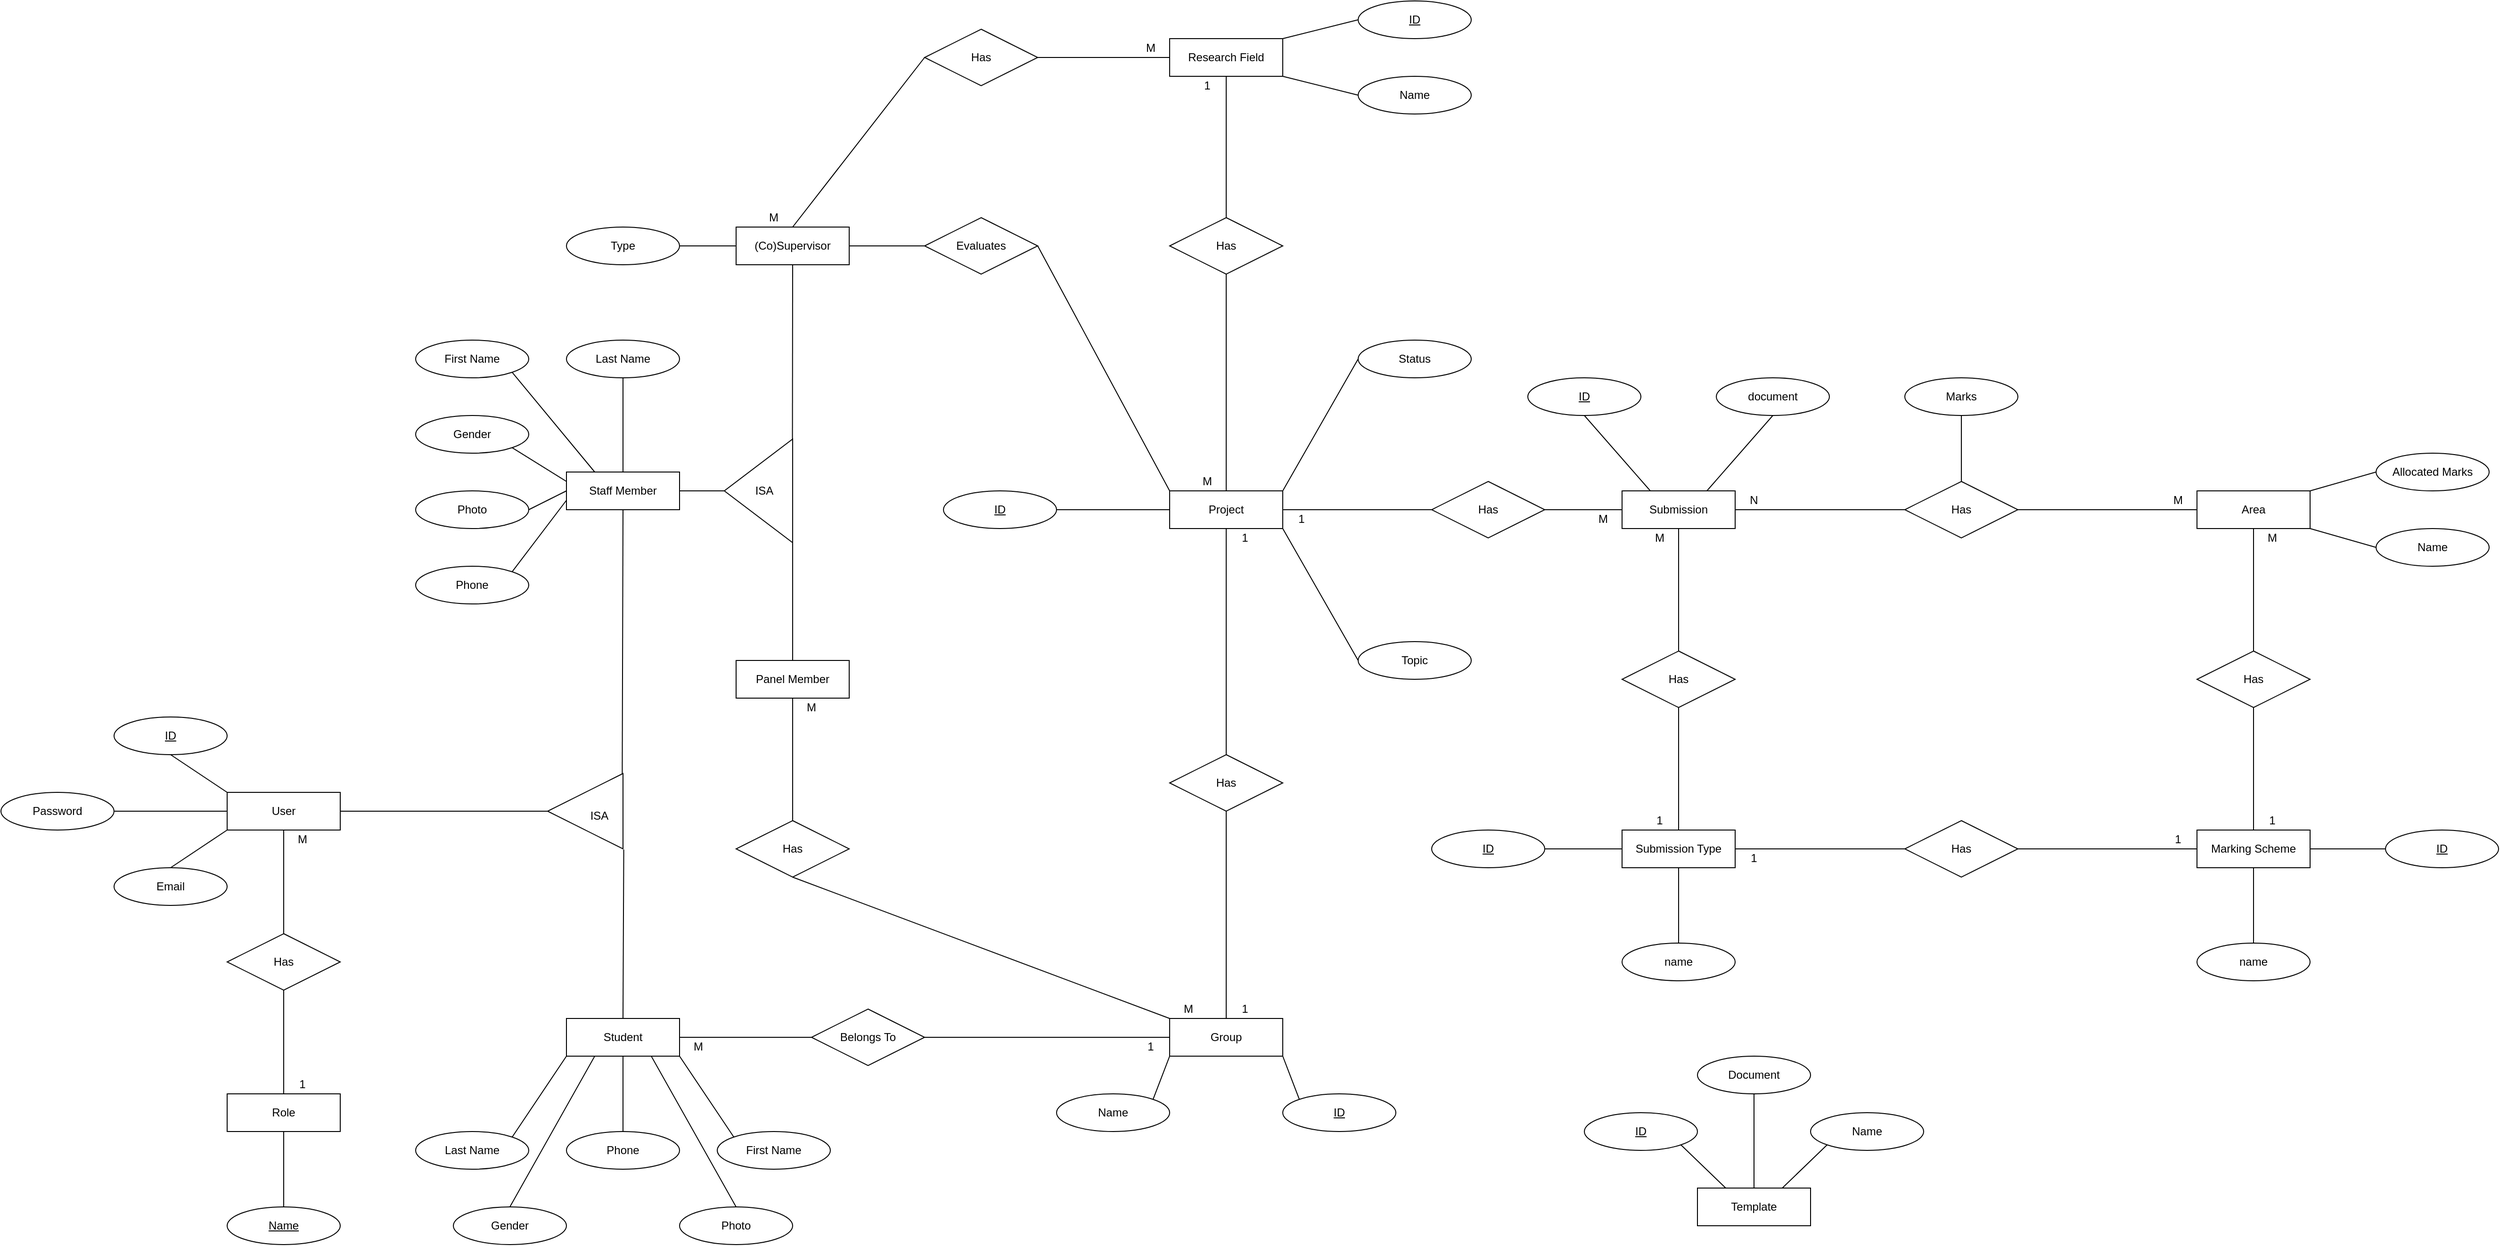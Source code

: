<mxfile version="16.5.1" type="device"><diagram id="R2lEEEUBdFMjLlhIrx00" name="ER"><mxGraphModel dx="2071" dy="1854" grid="1" gridSize="10" guides="1" tooltips="1" connect="1" arrows="1" fold="1" page="1" pageScale="1" pageWidth="850" pageHeight="1100" math="0" shadow="0" extFonts="Permanent Marker^https://fonts.googleapis.com/css?family=Permanent+Marker"><root><mxCell id="0"/><mxCell id="1" parent="0"/><mxCell id="P4jthXJ-MirQqovKatOT-1" value="User" style="whiteSpace=wrap;html=1;align=center;" parent="1" vertex="1"><mxGeometry y="240" width="120" height="40" as="geometry"/></mxCell><mxCell id="P4jthXJ-MirQqovKatOT-3" value="Email" style="ellipse;whiteSpace=wrap;html=1;align=center;" parent="1" vertex="1"><mxGeometry x="-120" y="320" width="120" height="40" as="geometry"/></mxCell><mxCell id="P4jthXJ-MirQqovKatOT-4" value="Password" style="ellipse;whiteSpace=wrap;html=1;align=center;" parent="1" vertex="1"><mxGeometry x="-240" y="240" width="120" height="40" as="geometry"/></mxCell><mxCell id="P4jthXJ-MirQqovKatOT-6" value="" style="endArrow=none;html=1;rounded=0;entryX=0;entryY=0;entryDx=0;entryDy=0;exitX=0.5;exitY=1;exitDx=0;exitDy=0;" parent="1" source="P4jthXJ-MirQqovKatOT-28" target="P4jthXJ-MirQqovKatOT-1" edge="1"><mxGeometry width="50" height="50" relative="1" as="geometry"><mxPoint x="-60" y="230" as="sourcePoint"/><mxPoint x="220" y="360" as="targetPoint"/></mxGeometry></mxCell><mxCell id="P4jthXJ-MirQqovKatOT-7" value="" style="endArrow=none;html=1;rounded=0;entryX=0;entryY=0.5;entryDx=0;entryDy=0;exitX=1;exitY=0.5;exitDx=0;exitDy=0;" parent="1" source="P4jthXJ-MirQqovKatOT-4" target="P4jthXJ-MirQqovKatOT-1" edge="1"><mxGeometry width="50" height="50" relative="1" as="geometry"><mxPoint x="-90" y="230" as="sourcePoint"/><mxPoint x="-30" y="270" as="targetPoint"/></mxGeometry></mxCell><mxCell id="P4jthXJ-MirQqovKatOT-8" value="" style="endArrow=none;html=1;rounded=0;entryX=0;entryY=1;entryDx=0;entryDy=0;exitX=0.5;exitY=0;exitDx=0;exitDy=0;" parent="1" source="P4jthXJ-MirQqovKatOT-3" target="P4jthXJ-MirQqovKatOT-1" edge="1"><mxGeometry width="50" height="50" relative="1" as="geometry"><mxPoint x="-140" y="290" as="sourcePoint"/><mxPoint x="-20" y="290" as="targetPoint"/></mxGeometry></mxCell><mxCell id="P4jthXJ-MirQqovKatOT-9" value="Role" style="whiteSpace=wrap;html=1;align=center;" parent="1" vertex="1"><mxGeometry y="560" width="120" height="40" as="geometry"/></mxCell><mxCell id="P4jthXJ-MirQqovKatOT-10" value="Has" style="shape=rhombus;perimeter=rhombusPerimeter;whiteSpace=wrap;html=1;align=center;" parent="1" vertex="1"><mxGeometry y="390" width="120" height="60" as="geometry"/></mxCell><mxCell id="P4jthXJ-MirQqovKatOT-11" value="" style="endArrow=none;html=1;rounded=0;entryX=0.5;entryY=1;entryDx=0;entryDy=0;exitX=0.5;exitY=0;exitDx=0;exitDy=0;" parent="1" source="P4jthXJ-MirQqovKatOT-10" target="P4jthXJ-MirQqovKatOT-1" edge="1"><mxGeometry width="50" height="50" relative="1" as="geometry"><mxPoint x="200" y="380" as="sourcePoint"/><mxPoint x="260" y="340" as="targetPoint"/></mxGeometry></mxCell><mxCell id="P4jthXJ-MirQqovKatOT-12" value="" style="endArrow=none;html=1;rounded=0;entryX=0.5;entryY=1;entryDx=0;entryDy=0;exitX=0.5;exitY=0;exitDx=0;exitDy=0;" parent="1" source="P4jthXJ-MirQqovKatOT-9" target="P4jthXJ-MirQqovKatOT-10" edge="1"><mxGeometry width="50" height="50" relative="1" as="geometry"><mxPoint x="260" y="570" as="sourcePoint"/><mxPoint x="260" y="460" as="targetPoint"/></mxGeometry></mxCell><mxCell id="P4jthXJ-MirQqovKatOT-13" value="M" style="text;html=1;strokeColor=none;fillColor=none;align=center;verticalAlign=middle;whiteSpace=wrap;rounded=0;" parent="1" vertex="1"><mxGeometry x="60" y="280" width="40" height="20" as="geometry"/></mxCell><mxCell id="P4jthXJ-MirQqovKatOT-14" value="1" style="text;html=1;strokeColor=none;fillColor=none;align=center;verticalAlign=middle;whiteSpace=wrap;rounded=0;" parent="1" vertex="1"><mxGeometry x="60" y="540" width="40" height="20" as="geometry"/></mxCell><mxCell id="P4jthXJ-MirQqovKatOT-15" value="" style="triangle;whiteSpace=wrap;html=1;flipH=1;" parent="1" vertex="1"><mxGeometry x="340" y="220" width="80" height="80" as="geometry"/></mxCell><mxCell id="P4jthXJ-MirQqovKatOT-16" value="ISA" style="text;html=1;strokeColor=none;fillColor=none;align=center;verticalAlign=middle;whiteSpace=wrap;rounded=0;" parent="1" vertex="1"><mxGeometry x="370" y="250" width="50" height="30" as="geometry"/></mxCell><mxCell id="P4jthXJ-MirQqovKatOT-17" value="" style="endArrow=none;html=1;rounded=0;entryX=1;entryY=0.5;entryDx=0;entryDy=0;exitX=0;exitY=0.5;exitDx=0;exitDy=0;" parent="1" source="P4jthXJ-MirQqovKatOT-15" target="P4jthXJ-MirQqovKatOT-1" edge="1"><mxGeometry width="50" height="50" relative="1" as="geometry"><mxPoint x="350" y="360" as="sourcePoint"/><mxPoint x="350" y="250" as="targetPoint"/></mxGeometry></mxCell><mxCell id="P4jthXJ-MirQqovKatOT-18" value="Staff Member" style="whiteSpace=wrap;html=1;align=center;" parent="1" vertex="1"><mxGeometry x="360" y="-100" width="120" height="40" as="geometry"/></mxCell><mxCell id="P4jthXJ-MirQqovKatOT-19" value="" style="endArrow=none;html=1;rounded=0;entryX=0.01;entryY=0.01;entryDx=0;entryDy=0;exitX=0.5;exitY=1;exitDx=0;exitDy=0;entryPerimeter=0;" parent="1" source="P4jthXJ-MirQqovKatOT-18" target="P4jthXJ-MirQqovKatOT-15" edge="1"><mxGeometry width="50" height="50" relative="1" as="geometry"><mxPoint x="640" y="130" as="sourcePoint"/><mxPoint x="520" y="130" as="targetPoint"/></mxGeometry></mxCell><mxCell id="P4jthXJ-MirQqovKatOT-20" value="Student" style="whiteSpace=wrap;html=1;align=center;" parent="1" vertex="1"><mxGeometry x="360" y="480" width="120" height="40" as="geometry"/></mxCell><mxCell id="P4jthXJ-MirQqovKatOT-21" value="" style="endArrow=none;html=1;rounded=0;entryX=-0.01;entryY=1.01;entryDx=0;entryDy=0;exitX=0.5;exitY=0;exitDx=0;exitDy=0;entryPerimeter=0;" parent="1" source="P4jthXJ-MirQqovKatOT-20" target="P4jthXJ-MirQqovKatOT-15" edge="1"><mxGeometry width="50" height="50" relative="1" as="geometry"><mxPoint x="570.8" y="74.6" as="sourcePoint"/><mxPoint x="450.0" y="195.4" as="targetPoint"/></mxGeometry></mxCell><mxCell id="P4jthXJ-MirQqovKatOT-22" value="(Co)Supervisor" style="whiteSpace=wrap;html=1;align=center;" parent="1" vertex="1"><mxGeometry x="540" y="-360" width="120" height="40" as="geometry"/></mxCell><mxCell id="P4jthXJ-MirQqovKatOT-23" value="" style="triangle;whiteSpace=wrap;html=1;flipH=0;flipV=0;direction=south;rotation=90;" parent="1" vertex="1"><mxGeometry x="508.75" y="-116.25" width="110" height="72.5" as="geometry"/></mxCell><mxCell id="P4jthXJ-MirQqovKatOT-24" value="ISA" style="text;html=1;strokeColor=none;fillColor=none;align=center;verticalAlign=middle;whiteSpace=wrap;rounded=0;" parent="1" vertex="1"><mxGeometry x="540" y="-95" width="60" height="30" as="geometry"/></mxCell><mxCell id="P4jthXJ-MirQqovKatOT-25" value="" style="endArrow=none;html=1;rounded=0;exitX=0.5;exitY=1;exitDx=0;exitDy=0;entryX=0.003;entryY=0.987;entryDx=0;entryDy=0;entryPerimeter=0;" parent="1" source="P4jthXJ-MirQqovKatOT-22" target="P4jthXJ-MirQqovKatOT-23" edge="1"><mxGeometry width="50" height="50" relative="1" as="geometry"><mxPoint x="440.8" y="-170" as="sourcePoint"/><mxPoint x="600" y="-290" as="targetPoint"/></mxGeometry></mxCell><mxCell id="P4jthXJ-MirQqovKatOT-26" value="" style="endArrow=none;html=1;rounded=0;exitX=1;exitY=0.5;exitDx=0;exitDy=0;entryX=1;entryY=0.5;entryDx=0;entryDy=0;" parent="1" source="P4jthXJ-MirQqovKatOT-23" target="P4jthXJ-MirQqovKatOT-18" edge="1"><mxGeometry width="50" height="50" relative="1" as="geometry"><mxPoint x="680" y="-150" as="sourcePoint"/><mxPoint x="680" y="-70" as="targetPoint"/></mxGeometry></mxCell><mxCell id="P4jthXJ-MirQqovKatOT-28" value="ID" style="ellipse;whiteSpace=wrap;html=1;align=center;fontStyle=4;" parent="1" vertex="1"><mxGeometry x="-120" y="160" width="120" height="40" as="geometry"/></mxCell><mxCell id="P4jthXJ-MirQqovKatOT-32" value="Has" style="shape=rhombus;perimeter=rhombusPerimeter;whiteSpace=wrap;html=1;align=center;" parent="1" vertex="1"><mxGeometry x="540" y="270" width="120" height="60" as="geometry"/></mxCell><mxCell id="P4jthXJ-MirQqovKatOT-33" value="" style="endArrow=none;html=1;rounded=0;exitX=0.5;exitY=0;exitDx=0;exitDy=0;entryX=0.5;entryY=1;entryDx=0;entryDy=0;" parent="1" source="P4jthXJ-MirQqovKatOT-32" target="ldAVt5MxxXZh3a9ca7YI-12" edge="1"><mxGeometry width="50" height="50" relative="1" as="geometry"><mxPoint x="810" y="120" as="sourcePoint"/><mxPoint x="640" y="300" as="targetPoint"/></mxGeometry></mxCell><mxCell id="P4jthXJ-MirQqovKatOT-34" value="" style="endArrow=none;html=1;rounded=0;entryX=0.5;entryY=1;entryDx=0;entryDy=0;exitX=0;exitY=0;exitDx=0;exitDy=0;" parent="1" source="ldAVt5MxxXZh3a9ca7YI-1" target="P4jthXJ-MirQqovKatOT-32" edge="1"><mxGeometry width="50" height="50" relative="1" as="geometry"><mxPoint x="650" y="170" as="sourcePoint"/><mxPoint x="870" y="200" as="targetPoint"/></mxGeometry></mxCell><mxCell id="P4jthXJ-MirQqovKatOT-37" value="Project" style="whiteSpace=wrap;html=1;align=center;" parent="1" vertex="1"><mxGeometry x="1000" y="-80" width="120" height="40" as="geometry"/></mxCell><mxCell id="P4jthXJ-MirQqovKatOT-38" value="Has" style="shape=rhombus;perimeter=rhombusPerimeter;whiteSpace=wrap;html=1;align=center;" parent="1" vertex="1"><mxGeometry x="1000" y="200" width="120" height="60" as="geometry"/></mxCell><mxCell id="P4jthXJ-MirQqovKatOT-39" value="" style="endArrow=none;html=1;rounded=0;entryX=0.5;entryY=1;entryDx=0;entryDy=0;exitX=0.5;exitY=0;exitDx=0;exitDy=0;" parent="1" source="ldAVt5MxxXZh3a9ca7YI-1" target="P4jthXJ-MirQqovKatOT-38" edge="1"><mxGeometry width="50" height="50" relative="1" as="geometry"><mxPoint x="970" y="190" as="sourcePoint"/><mxPoint x="680" y="310" as="targetPoint"/></mxGeometry></mxCell><mxCell id="P4jthXJ-MirQqovKatOT-40" value="" style="endArrow=none;html=1;rounded=0;exitX=0.5;exitY=0;exitDx=0;exitDy=0;entryX=0.5;entryY=1;entryDx=0;entryDy=0;" parent="1" source="P4jthXJ-MirQqovKatOT-38" target="P4jthXJ-MirQqovKatOT-37" edge="1"><mxGeometry width="50" height="50" relative="1" as="geometry"><mxPoint x="860" y="384.5" as="sourcePoint"/><mxPoint x="800" y="40" as="targetPoint"/></mxGeometry></mxCell><mxCell id="P4jthXJ-MirQqovKatOT-43" value="Evaluates" style="shape=rhombus;perimeter=rhombusPerimeter;whiteSpace=wrap;html=1;align=center;" parent="1" vertex="1"><mxGeometry x="740" y="-370" width="120" height="60" as="geometry"/></mxCell><mxCell id="P4jthXJ-MirQqovKatOT-44" value="" style="endArrow=none;html=1;rounded=0;entryX=0;entryY=0.5;entryDx=0;entryDy=0;exitX=1;exitY=0.5;exitDx=0;exitDy=0;" parent="1" source="P4jthXJ-MirQqovKatOT-22" target="P4jthXJ-MirQqovKatOT-43" edge="1"><mxGeometry width="50" height="50" relative="1" as="geometry"><mxPoint x="640" y="-215" as="sourcePoint"/><mxPoint x="720" y="-165" as="targetPoint"/></mxGeometry></mxCell><mxCell id="P4jthXJ-MirQqovKatOT-46" value="" style="endArrow=none;html=1;rounded=0;exitX=0;exitY=0;exitDx=0;exitDy=0;entryX=1;entryY=0.5;entryDx=0;entryDy=0;" parent="1" source="P4jthXJ-MirQqovKatOT-37" target="P4jthXJ-MirQqovKatOT-43" edge="1"><mxGeometry width="50" height="50" relative="1" as="geometry"><mxPoint x="910" y="-110" as="sourcePoint"/><mxPoint x="1050" y="-410" as="targetPoint"/></mxGeometry></mxCell><mxCell id="P4jthXJ-MirQqovKatOT-50" value="Topic" style="ellipse;whiteSpace=wrap;html=1;align=center;" parent="1" vertex="1"><mxGeometry x="1200" y="80" width="120" height="40" as="geometry"/></mxCell><mxCell id="P4jthXJ-MirQqovKatOT-53" value="Status" style="ellipse;whiteSpace=wrap;html=1;align=center;" parent="1" vertex="1"><mxGeometry x="1200" y="-240" width="120" height="40" as="geometry"/></mxCell><mxCell id="P4jthXJ-MirQqovKatOT-55" value="" style="endArrow=none;html=1;rounded=0;exitX=1;exitY=0;exitDx=0;exitDy=0;entryX=0;entryY=0.5;entryDx=0;entryDy=0;" parent="1" source="P4jthXJ-MirQqovKatOT-37" target="P4jthXJ-MirQqovKatOT-53" edge="1"><mxGeometry width="50" height="50" relative="1" as="geometry"><mxPoint x="1100" y="-110" as="sourcePoint"/><mxPoint x="960" y="-370" as="targetPoint"/></mxGeometry></mxCell><mxCell id="P4jthXJ-MirQqovKatOT-57" value="" style="endArrow=none;html=1;rounded=0;exitX=1;exitY=1;exitDx=0;exitDy=0;entryX=0;entryY=0.5;entryDx=0;entryDy=0;" parent="1" source="P4jthXJ-MirQqovKatOT-37" target="P4jthXJ-MirQqovKatOT-50" edge="1"><mxGeometry width="50" height="50" relative="1" as="geometry"><mxPoint x="1130" y="-70" as="sourcePoint"/><mxPoint x="1210" y="-170" as="targetPoint"/></mxGeometry></mxCell><mxCell id="P4jthXJ-MirQqovKatOT-61" value="Research Field" style="whiteSpace=wrap;html=1;align=center;" parent="1" vertex="1"><mxGeometry x="1000" y="-560" width="120" height="40" as="geometry"/></mxCell><mxCell id="P4jthXJ-MirQqovKatOT-62" value="" style="endArrow=none;html=1;rounded=0;exitX=0.5;exitY=0;exitDx=0;exitDy=0;entryX=0.5;entryY=1;entryDx=0;entryDy=0;" parent="1" source="P4jthXJ-MirQqovKatOT-37" target="P4jthXJ-MirQqovKatOT-63" edge="1"><mxGeometry width="50" height="50" relative="1" as="geometry"><mxPoint x="1100" y="-100" as="sourcePoint"/><mxPoint x="1060" y="-260" as="targetPoint"/></mxGeometry></mxCell><mxCell id="P4jthXJ-MirQqovKatOT-63" value="Has" style="shape=rhombus;perimeter=rhombusPerimeter;whiteSpace=wrap;html=1;align=center;" parent="1" vertex="1"><mxGeometry x="1000" y="-370" width="120" height="60" as="geometry"/></mxCell><mxCell id="P4jthXJ-MirQqovKatOT-64" value="" style="endArrow=none;html=1;rounded=0;exitX=0.5;exitY=0;exitDx=0;exitDy=0;entryX=0.5;entryY=1;entryDx=0;entryDy=0;" parent="1" source="P4jthXJ-MirQqovKatOT-63" target="P4jthXJ-MirQqovKatOT-61" edge="1"><mxGeometry width="50" height="50" relative="1" as="geometry"><mxPoint x="1060" y="-200" as="sourcePoint"/><mxPoint x="920" y="-460" as="targetPoint"/></mxGeometry></mxCell><mxCell id="P4jthXJ-MirQqovKatOT-65" value="M" style="text;html=1;strokeColor=none;fillColor=none;align=center;verticalAlign=middle;whiteSpace=wrap;rounded=0;" parent="1" vertex="1"><mxGeometry x="1020" y="-100" width="40" height="20" as="geometry"/></mxCell><mxCell id="P4jthXJ-MirQqovKatOT-66" value="1" style="text;html=1;strokeColor=none;fillColor=none;align=center;verticalAlign=middle;whiteSpace=wrap;rounded=0;" parent="1" vertex="1"><mxGeometry x="1020" y="-520" width="40" height="20" as="geometry"/></mxCell><mxCell id="P4jthXJ-MirQqovKatOT-67" value="" style="endArrow=none;html=1;rounded=0;exitX=0.5;exitY=0;exitDx=0;exitDy=0;entryX=0;entryY=0.5;entryDx=0;entryDy=0;" parent="1" source="P4jthXJ-MirQqovKatOT-22" target="P4jthXJ-MirQqovKatOT-68" edge="1"><mxGeometry width="50" height="50" relative="1" as="geometry"><mxPoint x="700" y="-160" as="sourcePoint"/><mxPoint x="700" y="-340" as="targetPoint"/></mxGeometry></mxCell><mxCell id="P4jthXJ-MirQqovKatOT-68" value="Has" style="shape=rhombus;perimeter=rhombusPerimeter;whiteSpace=wrap;html=1;align=center;" parent="1" vertex="1"><mxGeometry x="740" y="-570" width="120" height="60" as="geometry"/></mxCell><mxCell id="P4jthXJ-MirQqovKatOT-69" value="" style="endArrow=none;html=1;rounded=0;exitX=1;exitY=0.5;exitDx=0;exitDy=0;entryX=0;entryY=0.5;entryDx=0;entryDy=0;" parent="1" source="P4jthXJ-MirQqovKatOT-68" target="P4jthXJ-MirQqovKatOT-61" edge="1"><mxGeometry width="50" height="50" relative="1" as="geometry"><mxPoint x="700" y="-280" as="sourcePoint"/><mxPoint x="700" y="-600" as="targetPoint"/></mxGeometry></mxCell><mxCell id="P4jthXJ-MirQqovKatOT-71" value="M" style="text;html=1;strokeColor=none;fillColor=none;align=center;verticalAlign=middle;whiteSpace=wrap;rounded=0;" parent="1" vertex="1"><mxGeometry x="960" y="-560" width="40" height="20" as="geometry"/></mxCell><mxCell id="P4jthXJ-MirQqovKatOT-72" value="First Name" style="ellipse;whiteSpace=wrap;html=1;align=center;" parent="1" vertex="1"><mxGeometry x="200" y="-240" width="120" height="40" as="geometry"/></mxCell><mxCell id="P4jthXJ-MirQqovKatOT-73" value="Last Name" style="ellipse;whiteSpace=wrap;html=1;align=center;" parent="1" vertex="1"><mxGeometry x="360" y="-240" width="120" height="40" as="geometry"/></mxCell><mxCell id="P4jthXJ-MirQqovKatOT-74" value="Gender" style="ellipse;whiteSpace=wrap;html=1;align=center;" parent="1" vertex="1"><mxGeometry x="200" y="-160" width="120" height="40" as="geometry"/></mxCell><mxCell id="P4jthXJ-MirQqovKatOT-75" value="" style="endArrow=none;html=1;rounded=0;entryX=0;entryY=0.25;entryDx=0;entryDy=0;exitX=1;exitY=1;exitDx=0;exitDy=0;" parent="1" source="P4jthXJ-MirQqovKatOT-74" target="P4jthXJ-MirQqovKatOT-18" edge="1"><mxGeometry width="50" height="50" relative="1" as="geometry"><mxPoint x="410" y="-180" as="sourcePoint"/><mxPoint x="470" y="-140" as="targetPoint"/></mxGeometry></mxCell><mxCell id="P4jthXJ-MirQqovKatOT-76" value="" style="endArrow=none;html=1;rounded=0;entryX=0.25;entryY=0;entryDx=0;entryDy=0;exitX=1;exitY=1;exitDx=0;exitDy=0;" parent="1" source="P4jthXJ-MirQqovKatOT-72" target="P4jthXJ-MirQqovKatOT-18" edge="1"><mxGeometry width="50" height="50" relative="1" as="geometry"><mxPoint x="370.0" y="-130" as="sourcePoint"/><mxPoint x="490" y="-130" as="targetPoint"/></mxGeometry></mxCell><mxCell id="P4jthXJ-MirQqovKatOT-77" value="" style="endArrow=none;html=1;rounded=0;entryX=0.5;entryY=0;entryDx=0;entryDy=0;exitX=0.5;exitY=1;exitDx=0;exitDy=0;" parent="1" source="P4jthXJ-MirQqovKatOT-73" target="P4jthXJ-MirQqovKatOT-18" edge="1"><mxGeometry width="50" height="50" relative="1" as="geometry"><mxPoint x="390.0" y="-160.0" as="sourcePoint"/><mxPoint x="510" y="-100.0" as="targetPoint"/></mxGeometry></mxCell><mxCell id="P4jthXJ-MirQqovKatOT-80" value="ID" style="ellipse;whiteSpace=wrap;html=1;align=center;fontStyle=4;" parent="1" vertex="1"><mxGeometry x="760" y="-80" width="120" height="40" as="geometry"/></mxCell><mxCell id="P4jthXJ-MirQqovKatOT-81" value="" style="endArrow=none;html=1;rounded=0;exitX=0;exitY=0.5;exitDx=0;exitDy=0;entryX=1;entryY=0.5;entryDx=0;entryDy=0;" parent="1" source="P4jthXJ-MirQqovKatOT-37" target="P4jthXJ-MirQqovKatOT-80" edge="1"><mxGeometry width="50" height="50" relative="1" as="geometry"><mxPoint x="1070" y="30" as="sourcePoint"/><mxPoint x="1180.0" y="170" as="targetPoint"/></mxGeometry></mxCell><mxCell id="P4jthXJ-MirQqovKatOT-84" value="Name" style="ellipse;whiteSpace=wrap;html=1;align=center;fontStyle=4;" parent="1" vertex="1"><mxGeometry y="680" width="120" height="40" as="geometry"/></mxCell><mxCell id="P4jthXJ-MirQqovKatOT-85" value="" style="endArrow=none;html=1;rounded=0;entryX=0.5;entryY=1;entryDx=0;entryDy=0;exitX=0.5;exitY=0;exitDx=0;exitDy=0;" parent="1" source="P4jthXJ-MirQqovKatOT-84" target="P4jthXJ-MirQqovKatOT-9" edge="1"><mxGeometry width="50" height="50" relative="1" as="geometry"><mxPoint x="-60" y="540" as="sourcePoint"/><mxPoint y="500" as="targetPoint"/></mxGeometry></mxCell><mxCell id="P4jthXJ-MirQqovKatOT-87" value="Name" style="ellipse;whiteSpace=wrap;html=1;align=center;" parent="1" vertex="1"><mxGeometry x="1200" y="-520" width="120" height="40" as="geometry"/></mxCell><mxCell id="P4jthXJ-MirQqovKatOT-88" value="ID" style="ellipse;whiteSpace=wrap;html=1;align=center;fontStyle=4;" parent="1" vertex="1"><mxGeometry x="1200" y="-600" width="120" height="40" as="geometry"/></mxCell><mxCell id="P4jthXJ-MirQqovKatOT-89" value="" style="endArrow=none;html=1;rounded=0;exitX=1;exitY=1;exitDx=0;exitDy=0;entryX=0;entryY=0.5;entryDx=0;entryDy=0;" parent="1" source="P4jthXJ-MirQqovKatOT-61" target="P4jthXJ-MirQqovKatOT-87" edge="1"><mxGeometry width="50" height="50" relative="1" as="geometry"><mxPoint x="1210" y="-260.0" as="sourcePoint"/><mxPoint x="1320.0" y="-400.0" as="targetPoint"/></mxGeometry></mxCell><mxCell id="P4jthXJ-MirQqovKatOT-90" value="" style="endArrow=none;html=1;rounded=0;exitX=1;exitY=0;exitDx=0;exitDy=0;entryX=0;entryY=0.5;entryDx=0;entryDy=0;" parent="1" source="P4jthXJ-MirQqovKatOT-61" target="P4jthXJ-MirQqovKatOT-88" edge="1"><mxGeometry width="50" height="50" relative="1" as="geometry"><mxPoint x="1090" y="-640.0" as="sourcePoint"/><mxPoint x="1170.0" y="-620.0" as="targetPoint"/></mxGeometry></mxCell><mxCell id="P4jthXJ-MirQqovKatOT-91" value="Phone" style="ellipse;whiteSpace=wrap;html=1;align=center;" parent="1" vertex="1"><mxGeometry x="200" width="120" height="40" as="geometry"/></mxCell><mxCell id="P4jthXJ-MirQqovKatOT-92" value="" style="endArrow=none;html=1;rounded=0;exitX=1;exitY=0;exitDx=0;exitDy=0;entryX=0;entryY=0.75;entryDx=0;entryDy=0;" parent="1" source="P4jthXJ-MirQqovKatOT-91" target="P4jthXJ-MirQqovKatOT-18" edge="1"><mxGeometry width="50" height="50" relative="1" as="geometry"><mxPoint x="230" y="19" as="sourcePoint"/><mxPoint x="430" y="-30" as="targetPoint"/></mxGeometry></mxCell><mxCell id="P4jthXJ-MirQqovKatOT-93" value="Photo" style="ellipse;whiteSpace=wrap;html=1;align=center;" parent="1" vertex="1"><mxGeometry x="200" y="-80" width="120" height="40" as="geometry"/></mxCell><mxCell id="P4jthXJ-MirQqovKatOT-94" value="" style="endArrow=none;html=1;rounded=0;entryX=0;entryY=0.5;entryDx=0;entryDy=0;exitX=1;exitY=0.5;exitDx=0;exitDy=0;" parent="1" source="P4jthXJ-MirQqovKatOT-93" target="P4jthXJ-MirQqovKatOT-18" edge="1"><mxGeometry width="50" height="50" relative="1" as="geometry"><mxPoint x="210" y="-320.0" as="sourcePoint"/><mxPoint x="490" y="-290.0" as="targetPoint"/></mxGeometry></mxCell><mxCell id="kLc9IfPzE2FOvh2rJy3T-1" value="First Name" style="ellipse;whiteSpace=wrap;html=1;align=center;" parent="1" vertex="1"><mxGeometry x="520" y="600" width="120" height="40" as="geometry"/></mxCell><mxCell id="kLc9IfPzE2FOvh2rJy3T-2" value="Last Name" style="ellipse;whiteSpace=wrap;html=1;align=center;" parent="1" vertex="1"><mxGeometry x="200" y="600" width="120" height="40" as="geometry"/></mxCell><mxCell id="kLc9IfPzE2FOvh2rJy3T-3" value="Gender" style="ellipse;whiteSpace=wrap;html=1;align=center;" parent="1" vertex="1"><mxGeometry x="240" y="680" width="120" height="40" as="geometry"/></mxCell><mxCell id="kLc9IfPzE2FOvh2rJy3T-4" value="Phone" style="ellipse;whiteSpace=wrap;html=1;align=center;" parent="1" vertex="1"><mxGeometry x="360" y="600" width="120" height="40" as="geometry"/></mxCell><mxCell id="kLc9IfPzE2FOvh2rJy3T-5" value="Photo" style="ellipse;whiteSpace=wrap;html=1;align=center;" parent="1" vertex="1"><mxGeometry x="480" y="680" width="120" height="40" as="geometry"/></mxCell><mxCell id="kLc9IfPzE2FOvh2rJy3T-6" value="" style="endArrow=none;html=1;rounded=0;entryX=1;entryY=0;entryDx=0;entryDy=0;exitX=0;exitY=1;exitDx=0;exitDy=0;" parent="1" source="P4jthXJ-MirQqovKatOT-20" target="kLc9IfPzE2FOvh2rJy3T-2" edge="1"><mxGeometry width="50" height="50" relative="1" as="geometry"><mxPoint x="320" y="530" as="sourcePoint"/><mxPoint x="200.8" y="430.8" as="targetPoint"/></mxGeometry></mxCell><mxCell id="kLc9IfPzE2FOvh2rJy3T-7" value="" style="endArrow=none;html=1;rounded=0;entryX=0.5;entryY=0;entryDx=0;entryDy=0;exitX=0.25;exitY=1;exitDx=0;exitDy=0;" parent="1" source="P4jthXJ-MirQqovKatOT-20" target="kLc9IfPzE2FOvh2rJy3T-3" edge="1"><mxGeometry width="50" height="50" relative="1" as="geometry"><mxPoint x="390" y="540" as="sourcePoint"/><mxPoint x="332.426" y="625.858" as="targetPoint"/></mxGeometry></mxCell><mxCell id="kLc9IfPzE2FOvh2rJy3T-8" value="" style="endArrow=none;html=1;rounded=0;entryX=0.5;entryY=0;entryDx=0;entryDy=0;exitX=0.5;exitY=1;exitDx=0;exitDy=0;" parent="1" source="P4jthXJ-MirQqovKatOT-20" target="kLc9IfPzE2FOvh2rJy3T-4" edge="1"><mxGeometry width="50" height="50" relative="1" as="geometry"><mxPoint x="400" y="530" as="sourcePoint"/><mxPoint x="310" y="690" as="targetPoint"/></mxGeometry></mxCell><mxCell id="kLc9IfPzE2FOvh2rJy3T-9" value="" style="endArrow=none;html=1;rounded=0;entryX=0.5;entryY=0;entryDx=0;entryDy=0;exitX=0.75;exitY=1;exitDx=0;exitDy=0;" parent="1" source="P4jthXJ-MirQqovKatOT-20" target="kLc9IfPzE2FOvh2rJy3T-5" edge="1"><mxGeometry width="50" height="50" relative="1" as="geometry"><mxPoint x="475" y="570" as="sourcePoint"/><mxPoint x="475" y="650" as="targetPoint"/></mxGeometry></mxCell><mxCell id="kLc9IfPzE2FOvh2rJy3T-10" value="" style="endArrow=none;html=1;rounded=0;entryX=0;entryY=0;entryDx=0;entryDy=0;exitX=1;exitY=1;exitDx=0;exitDy=0;" parent="1" source="P4jthXJ-MirQqovKatOT-20" target="kLc9IfPzE2FOvh2rJy3T-1" edge="1"><mxGeometry width="50" height="50" relative="1" as="geometry"><mxPoint x="460" y="530" as="sourcePoint"/><mxPoint x="550" y="690" as="targetPoint"/></mxGeometry></mxCell><mxCell id="TaqsvSyqYiy8_hBiRzWr-21" value="Submission" style="whiteSpace=wrap;html=1;align=center;" parent="1" vertex="1"><mxGeometry x="1480" y="-80" width="120" height="40" as="geometry"/></mxCell><mxCell id="TaqsvSyqYiy8_hBiRzWr-23" value="" style="endArrow=none;html=1;rounded=0;entryX=0.5;entryY=0;entryDx=0;entryDy=0;exitX=0.5;exitY=1;exitDx=0;exitDy=0;" parent="1" source="EaQmzabqSNxS85LIOvVw-14" target="EaQmzabqSNxS85LIOvVw-16" edge="1"><mxGeometry width="50" height="50" relative="1" as="geometry"><mxPoint x="1230" y="-335" as="sourcePoint"/><mxPoint x="1540" y="-160.0" as="targetPoint"/></mxGeometry></mxCell><mxCell id="TaqsvSyqYiy8_hBiRzWr-36" value="Template" style="whiteSpace=wrap;html=1;align=center;" parent="1" vertex="1"><mxGeometry x="1560" y="660" width="120" height="40" as="geometry"/></mxCell><mxCell id="TaqsvSyqYiy8_hBiRzWr-37" value="Name" style="ellipse;whiteSpace=wrap;html=1;align=center;" parent="1" vertex="1"><mxGeometry x="1680" y="580" width="120" height="40" as="geometry"/></mxCell><mxCell id="TaqsvSyqYiy8_hBiRzWr-38" value="" style="endArrow=none;html=1;rounded=0;exitX=0.75;exitY=0;exitDx=0;exitDy=0;entryX=0;entryY=1;entryDx=0;entryDy=0;" parent="1" source="TaqsvSyqYiy8_hBiRzWr-36" target="TaqsvSyqYiy8_hBiRzWr-37" edge="1"><mxGeometry width="50" height="50" relative="1" as="geometry"><mxPoint x="1730" y="650" as="sourcePoint"/><mxPoint x="1710" y="650" as="targetPoint"/></mxGeometry></mxCell><mxCell id="TaqsvSyqYiy8_hBiRzWr-39" value="" style="endArrow=none;html=1;rounded=0;exitX=0.25;exitY=0;exitDx=0;exitDy=0;entryX=1;entryY=1;entryDx=0;entryDy=0;" parent="1" source="TaqsvSyqYiy8_hBiRzWr-36" target="ldAVt5MxxXZh3a9ca7YI-65" edge="1"><mxGeometry width="50" height="50" relative="1" as="geometry"><mxPoint x="1390" y="690.0" as="sourcePoint"/><mxPoint x="1542" y="640" as="targetPoint"/></mxGeometry></mxCell><mxCell id="TaqsvSyqYiy8_hBiRzWr-41" value="Document" style="ellipse;whiteSpace=wrap;html=1;align=center;" parent="1" vertex="1"><mxGeometry x="1560" y="520" width="120" height="40" as="geometry"/></mxCell><mxCell id="TaqsvSyqYiy8_hBiRzWr-42" value="" style="endArrow=none;html=1;rounded=0;entryX=0.5;entryY=1;entryDx=0;entryDy=0;exitX=0.5;exitY=0;exitDx=0;exitDy=0;" parent="1" source="TaqsvSyqYiy8_hBiRzWr-36" target="TaqsvSyqYiy8_hBiRzWr-41" edge="1"><mxGeometry width="50" height="50" relative="1" as="geometry"><mxPoint x="1660" y="670" as="sourcePoint"/><mxPoint x="1707.574" y="624.142" as="targetPoint"/></mxGeometry></mxCell><mxCell id="ldAVt5MxxXZh3a9ca7YI-1" value="Group" style="whiteSpace=wrap;html=1;align=center;" parent="1" vertex="1"><mxGeometry x="1000" y="480" width="120" height="40" as="geometry"/></mxCell><mxCell id="ldAVt5MxxXZh3a9ca7YI-2" value="Belongs To" style="shape=rhombus;perimeter=rhombusPerimeter;whiteSpace=wrap;html=1;align=center;" parent="1" vertex="1"><mxGeometry x="620" y="470" width="120" height="60" as="geometry"/></mxCell><mxCell id="ldAVt5MxxXZh3a9ca7YI-3" value="" style="endArrow=none;html=1;rounded=0;entryX=1;entryY=0.5;entryDx=0;entryDy=0;exitX=0;exitY=0.5;exitDx=0;exitDy=0;" parent="1" source="ldAVt5MxxXZh3a9ca7YI-1" target="ldAVt5MxxXZh3a9ca7YI-2" edge="1"><mxGeometry width="50" height="50" relative="1" as="geometry"><mxPoint x="1070" y="340" as="sourcePoint"/><mxPoint x="990" y="180" as="targetPoint"/></mxGeometry></mxCell><mxCell id="ldAVt5MxxXZh3a9ca7YI-4" value="" style="endArrow=none;html=1;rounded=0;entryX=1;entryY=0.5;entryDx=0;entryDy=0;exitX=0;exitY=0.5;exitDx=0;exitDy=0;" parent="1" source="ldAVt5MxxXZh3a9ca7YI-2" target="P4jthXJ-MirQqovKatOT-20" edge="1"><mxGeometry width="50" height="50" relative="1" as="geometry"><mxPoint x="820" y="290" as="sourcePoint"/><mxPoint x="710" y="230" as="targetPoint"/></mxGeometry></mxCell><mxCell id="ldAVt5MxxXZh3a9ca7YI-5" value="M" style="text;html=1;strokeColor=none;fillColor=none;align=center;verticalAlign=middle;whiteSpace=wrap;rounded=0;" parent="1" vertex="1"><mxGeometry x="480" y="500" width="40" height="20" as="geometry"/></mxCell><mxCell id="ldAVt5MxxXZh3a9ca7YI-7" value="Name" style="ellipse;whiteSpace=wrap;html=1;align=center;" parent="1" vertex="1"><mxGeometry x="880" y="560" width="120" height="40" as="geometry"/></mxCell><mxCell id="ldAVt5MxxXZh3a9ca7YI-8" value="ID" style="ellipse;whiteSpace=wrap;html=1;align=center;fontStyle=4;" parent="1" vertex="1"><mxGeometry x="1120" y="560" width="120" height="40" as="geometry"/></mxCell><mxCell id="ldAVt5MxxXZh3a9ca7YI-9" value="" style="endArrow=none;html=1;rounded=0;entryX=1;entryY=0;entryDx=0;entryDy=0;exitX=0;exitY=1;exitDx=0;exitDy=0;" parent="1" source="ldAVt5MxxXZh3a9ca7YI-1" target="ldAVt5MxxXZh3a9ca7YI-7" edge="1"><mxGeometry width="50" height="50" relative="1" as="geometry"><mxPoint x="700" y="600" as="sourcePoint"/><mxPoint x="790" y="760" as="targetPoint"/></mxGeometry></mxCell><mxCell id="ldAVt5MxxXZh3a9ca7YI-10" value="" style="endArrow=none;html=1;rounded=0;entryX=0;entryY=0;entryDx=0;entryDy=0;exitX=1;exitY=1;exitDx=0;exitDy=0;" parent="1" source="ldAVt5MxxXZh3a9ca7YI-1" target="ldAVt5MxxXZh3a9ca7YI-8" edge="1"><mxGeometry width="50" height="50" relative="1" as="geometry"><mxPoint x="1038.79" y="590" as="sourcePoint"/><mxPoint x="1021.216" y="635.858" as="targetPoint"/></mxGeometry></mxCell><mxCell id="ldAVt5MxxXZh3a9ca7YI-12" value="Panel Member" style="whiteSpace=wrap;html=1;align=center;" parent="1" vertex="1"><mxGeometry x="540" y="100" width="120" height="40" as="geometry"/></mxCell><mxCell id="ldAVt5MxxXZh3a9ca7YI-13" value="" style="endArrow=none;html=1;rounded=0;entryX=0.5;entryY=0;entryDx=0;entryDy=0;exitX=0;exitY=-0.002;exitDx=0;exitDy=0;exitPerimeter=0;" parent="1" source="P4jthXJ-MirQqovKatOT-23" target="ldAVt5MxxXZh3a9ca7YI-12" edge="1"><mxGeometry width="50" height="50" relative="1" as="geometry"><mxPoint x="670" y="-10" as="sourcePoint"/><mxPoint x="629.5" y="175" as="targetPoint"/></mxGeometry></mxCell><mxCell id="ldAVt5MxxXZh3a9ca7YI-16" value="ID" style="ellipse;whiteSpace=wrap;html=1;align=center;fontStyle=4;" parent="1" vertex="1"><mxGeometry x="1380" y="-200" width="120" height="40" as="geometry"/></mxCell><mxCell id="ldAVt5MxxXZh3a9ca7YI-17" value="" style="endArrow=none;html=1;rounded=0;entryX=0.5;entryY=1;entryDx=0;entryDy=0;exitX=0.25;exitY=0;exitDx=0;exitDy=0;" parent="1" source="TaqsvSyqYiy8_hBiRzWr-21" target="ldAVt5MxxXZh3a9ca7YI-16" edge="1"><mxGeometry width="50" height="50" relative="1" as="geometry"><mxPoint x="1610" y="-70" as="sourcePoint"/><mxPoint x="1667.574" y="-115.858" as="targetPoint"/></mxGeometry></mxCell><mxCell id="ldAVt5MxxXZh3a9ca7YI-18" value="Has" style="shape=rhombus;perimeter=rhombusPerimeter;whiteSpace=wrap;html=1;align=center;" parent="1" vertex="1"><mxGeometry x="1278" y="-90" width="120" height="60" as="geometry"/></mxCell><mxCell id="ldAVt5MxxXZh3a9ca7YI-19" value="" style="endArrow=none;html=1;rounded=0;exitX=1;exitY=0.5;exitDx=0;exitDy=0;entryX=0;entryY=0.5;entryDx=0;entryDy=0;" parent="1" source="P4jthXJ-MirQqovKatOT-37" target="ldAVt5MxxXZh3a9ca7YI-18" edge="1"><mxGeometry width="50" height="50" relative="1" as="geometry"><mxPoint x="1140" y="-20" as="sourcePoint"/><mxPoint x="1220" y="-80" as="targetPoint"/></mxGeometry></mxCell><mxCell id="ldAVt5MxxXZh3a9ca7YI-20" value="" style="endArrow=none;html=1;rounded=0;exitX=1;exitY=0.5;exitDx=0;exitDy=0;entryX=0;entryY=0.5;entryDx=0;entryDy=0;" parent="1" source="ldAVt5MxxXZh3a9ca7YI-18" target="TaqsvSyqYiy8_hBiRzWr-21" edge="1"><mxGeometry width="50" height="50" relative="1" as="geometry"><mxPoint x="1210" y="10" as="sourcePoint"/><mxPoint x="1368" y="10" as="targetPoint"/></mxGeometry></mxCell><mxCell id="ldAVt5MxxXZh3a9ca7YI-21" value="M" style="text;html=1;strokeColor=none;fillColor=none;align=center;verticalAlign=middle;whiteSpace=wrap;rounded=0;" parent="1" vertex="1"><mxGeometry x="1440" y="-60" width="40" height="20" as="geometry"/></mxCell><mxCell id="ldAVt5MxxXZh3a9ca7YI-22" value="1" style="text;html=1;strokeColor=none;fillColor=none;align=center;verticalAlign=middle;whiteSpace=wrap;rounded=0;" parent="1" vertex="1"><mxGeometry x="1120" y="-60" width="40" height="20" as="geometry"/></mxCell><mxCell id="ldAVt5MxxXZh3a9ca7YI-23" value="document" style="ellipse;whiteSpace=wrap;html=1;align=center;" parent="1" vertex="1"><mxGeometry x="1580" y="-200" width="120" height="40" as="geometry"/></mxCell><mxCell id="ldAVt5MxxXZh3a9ca7YI-24" value="" style="endArrow=none;html=1;rounded=0;entryX=0.5;entryY=1;entryDx=0;entryDy=0;exitX=0.75;exitY=0;exitDx=0;exitDy=0;" parent="1" source="TaqsvSyqYiy8_hBiRzWr-21" target="ldAVt5MxxXZh3a9ca7YI-23" edge="1"><mxGeometry width="50" height="50" relative="1" as="geometry"><mxPoint x="1622.43" y="-60" as="sourcePoint"/><mxPoint x="1680.004" y="-14.142" as="targetPoint"/></mxGeometry></mxCell><mxCell id="ldAVt5MxxXZh3a9ca7YI-25" value="M" style="text;html=1;strokeColor=none;fillColor=none;align=center;verticalAlign=middle;whiteSpace=wrap;rounded=0;" parent="1" vertex="1"><mxGeometry x="560" y="-380" width="40" height="20" as="geometry"/></mxCell><mxCell id="ldAVt5MxxXZh3a9ca7YI-26" value="M" style="text;html=1;strokeColor=none;fillColor=none;align=center;verticalAlign=middle;whiteSpace=wrap;rounded=0;" parent="1" vertex="1"><mxGeometry x="1000" y="460" width="40" height="20" as="geometry"/></mxCell><mxCell id="ldAVt5MxxXZh3a9ca7YI-27" value="M" style="text;html=1;strokeColor=none;fillColor=none;align=center;verticalAlign=middle;whiteSpace=wrap;rounded=0;" parent="1" vertex="1"><mxGeometry x="600" y="140" width="40" height="20" as="geometry"/></mxCell><mxCell id="ldAVt5MxxXZh3a9ca7YI-28" value="Marking Scheme" style="whiteSpace=wrap;html=1;align=center;" parent="1" vertex="1"><mxGeometry x="2090" y="280" width="120" height="40" as="geometry"/></mxCell><mxCell id="ldAVt5MxxXZh3a9ca7YI-29" value="name" style="ellipse;whiteSpace=wrap;html=1;align=center;" parent="1" vertex="1"><mxGeometry x="2090" y="400" width="120" height="40" as="geometry"/></mxCell><mxCell id="ldAVt5MxxXZh3a9ca7YI-30" value="Name" style="ellipse;whiteSpace=wrap;html=1;align=center;" parent="1" vertex="1"><mxGeometry x="2280" y="-40" width="120" height="40" as="geometry"/></mxCell><mxCell id="ldAVt5MxxXZh3a9ca7YI-31" value="Has" style="shape=rhombus;perimeter=rhombusPerimeter;whiteSpace=wrap;html=1;align=center;" parent="1" vertex="1"><mxGeometry x="2090" y="90" width="120" height="60" as="geometry"/></mxCell><mxCell id="ldAVt5MxxXZh3a9ca7YI-32" value="Area" style="whiteSpace=wrap;html=1;align=center;" parent="1" vertex="1"><mxGeometry x="2090" y="-80" width="120" height="40" as="geometry"/></mxCell><mxCell id="ldAVt5MxxXZh3a9ca7YI-33" value="Allocated Marks" style="ellipse;whiteSpace=wrap;html=1;align=center;" parent="1" vertex="1"><mxGeometry x="2280" y="-120" width="120" height="40" as="geometry"/></mxCell><mxCell id="ldAVt5MxxXZh3a9ca7YI-34" value="" style="endArrow=none;html=1;rounded=0;entryX=0.5;entryY=1;entryDx=0;entryDy=0;exitX=0.5;exitY=0;exitDx=0;exitDy=0;" parent="1" source="ldAVt5MxxXZh3a9ca7YI-28" target="ldAVt5MxxXZh3a9ca7YI-31" edge="1"><mxGeometry width="50" height="50" relative="1" as="geometry"><mxPoint x="1890" y="220.0" as="sourcePoint"/><mxPoint x="1955" y="-2.274e-13" as="targetPoint"/></mxGeometry></mxCell><mxCell id="ldAVt5MxxXZh3a9ca7YI-35" value="" style="endArrow=none;html=1;rounded=0;entryX=0.5;entryY=1;entryDx=0;entryDy=0;exitX=0.5;exitY=0;exitDx=0;exitDy=0;" parent="1" source="ldAVt5MxxXZh3a9ca7YI-31" target="ldAVt5MxxXZh3a9ca7YI-32" edge="1"><mxGeometry width="50" height="50" relative="1" as="geometry"><mxPoint x="2290" y="75.0" as="sourcePoint"/><mxPoint x="2290" y="-35.0" as="targetPoint"/></mxGeometry></mxCell><mxCell id="ldAVt5MxxXZh3a9ca7YI-36" value="" style="endArrow=none;html=1;rounded=0;entryX=0;entryY=0.5;entryDx=0;entryDy=0;exitX=1;exitY=0;exitDx=0;exitDy=0;" parent="1" source="ldAVt5MxxXZh3a9ca7YI-32" target="ldAVt5MxxXZh3a9ca7YI-33" edge="1"><mxGeometry width="50" height="50" relative="1" as="geometry"><mxPoint x="2240" y="-70" as="sourcePoint"/><mxPoint x="2310" y="-30.0" as="targetPoint"/></mxGeometry></mxCell><mxCell id="ldAVt5MxxXZh3a9ca7YI-37" value="" style="endArrow=none;html=1;rounded=0;exitX=1;exitY=1;exitDx=0;exitDy=0;entryX=0;entryY=0.5;entryDx=0;entryDy=0;" parent="1" source="ldAVt5MxxXZh3a9ca7YI-32" target="ldAVt5MxxXZh3a9ca7YI-30" edge="1"><mxGeometry width="50" height="50" relative="1" as="geometry"><mxPoint x="1920" y="-50.0" as="sourcePoint"/><mxPoint x="2300" y="-60" as="targetPoint"/></mxGeometry></mxCell><mxCell id="ldAVt5MxxXZh3a9ca7YI-38" value="" style="endArrow=none;html=1;rounded=0;entryX=0.5;entryY=1;entryDx=0;entryDy=0;exitX=0.5;exitY=0;exitDx=0;exitDy=0;" parent="1" source="ldAVt5MxxXZh3a9ca7YI-29" target="ldAVt5MxxXZh3a9ca7YI-28" edge="1"><mxGeometry width="50" height="50" relative="1" as="geometry"><mxPoint x="2430" y="460.0" as="sourcePoint"/><mxPoint x="2430" y="350.0" as="targetPoint"/></mxGeometry></mxCell><mxCell id="ldAVt5MxxXZh3a9ca7YI-39" value="M" style="text;html=1;strokeColor=none;fillColor=none;align=center;verticalAlign=middle;whiteSpace=wrap;rounded=0;" parent="1" vertex="1"><mxGeometry x="2150" y="-40" width="40" height="20" as="geometry"/></mxCell><mxCell id="ldAVt5MxxXZh3a9ca7YI-40" value="1" style="text;html=1;strokeColor=none;fillColor=none;align=center;verticalAlign=middle;whiteSpace=wrap;rounded=0;" parent="1" vertex="1"><mxGeometry x="2150" y="260" width="40" height="20" as="geometry"/></mxCell><mxCell id="ldAVt5MxxXZh3a9ca7YI-48" value="N" style="text;html=1;strokeColor=none;fillColor=none;align=center;verticalAlign=middle;whiteSpace=wrap;rounded=0;" parent="1" vertex="1"><mxGeometry x="1600" y="-80" width="40" height="20" as="geometry"/></mxCell><mxCell id="ldAVt5MxxXZh3a9ca7YI-54" value="ID" style="ellipse;whiteSpace=wrap;html=1;align=center;fontStyle=4;" parent="1" vertex="1"><mxGeometry x="2290" y="280" width="120" height="40" as="geometry"/></mxCell><mxCell id="ldAVt5MxxXZh3a9ca7YI-55" value="" style="endArrow=none;html=1;rounded=0;entryX=0;entryY=0.5;entryDx=0;entryDy=0;exitX=1;exitY=0.5;exitDx=0;exitDy=0;" parent="1" source="ldAVt5MxxXZh3a9ca7YI-28" target="ldAVt5MxxXZh3a9ca7YI-54" edge="1"><mxGeometry width="50" height="50" relative="1" as="geometry"><mxPoint x="2241.21" y="394.14" as="sourcePoint"/><mxPoint x="2298.784" y="439.998" as="targetPoint"/></mxGeometry></mxCell><mxCell id="ldAVt5MxxXZh3a9ca7YI-59" value="Has" style="shape=rhombus;perimeter=rhombusPerimeter;whiteSpace=wrap;html=1;align=center;" parent="1" vertex="1"><mxGeometry x="1780" y="-90" width="120" height="60" as="geometry"/></mxCell><mxCell id="ldAVt5MxxXZh3a9ca7YI-60" value="" style="endArrow=none;html=1;rounded=0;exitX=1;exitY=0.5;exitDx=0;exitDy=0;entryX=0;entryY=0.5;entryDx=0;entryDy=0;" parent="1" source="TaqsvSyqYiy8_hBiRzWr-21" target="ldAVt5MxxXZh3a9ca7YI-59" edge="1"><mxGeometry width="50" height="50" relative="1" as="geometry"><mxPoint x="1390" y="-201.18" as="sourcePoint"/><mxPoint x="1472" y="-201.18" as="targetPoint"/></mxGeometry></mxCell><mxCell id="ldAVt5MxxXZh3a9ca7YI-61" value="" style="endArrow=none;html=1;rounded=0;entryX=0;entryY=0.5;entryDx=0;entryDy=0;exitX=1;exitY=0.5;exitDx=0;exitDy=0;" parent="1" source="ldAVt5MxxXZh3a9ca7YI-59" target="ldAVt5MxxXZh3a9ca7YI-32" edge="1"><mxGeometry width="50" height="50" relative="1" as="geometry"><mxPoint x="1980" as="sourcePoint"/><mxPoint x="1540" y="-440.0" as="targetPoint"/></mxGeometry></mxCell><mxCell id="ldAVt5MxxXZh3a9ca7YI-62" value="M" style="text;html=1;strokeColor=none;fillColor=none;align=center;verticalAlign=middle;whiteSpace=wrap;rounded=0;" parent="1" vertex="1"><mxGeometry x="2050" y="-80" width="40" height="20" as="geometry"/></mxCell><mxCell id="ldAVt5MxxXZh3a9ca7YI-63" value="Marks" style="ellipse;whiteSpace=wrap;html=1;align=center;" parent="1" vertex="1"><mxGeometry x="1780" y="-200" width="120" height="40" as="geometry"/></mxCell><mxCell id="ldAVt5MxxXZh3a9ca7YI-64" value="" style="endArrow=none;html=1;rounded=0;entryX=0.5;entryY=1;entryDx=0;entryDy=0;exitX=0.5;exitY=0;exitDx=0;exitDy=0;" parent="1" source="ldAVt5MxxXZh3a9ca7YI-59" target="ldAVt5MxxXZh3a9ca7YI-63" edge="1"><mxGeometry width="50" height="50" relative="1" as="geometry"><mxPoint x="1810" y="-104.14" as="sourcePoint"/><mxPoint x="1867.574" y="-149.998" as="targetPoint"/></mxGeometry></mxCell><mxCell id="ldAVt5MxxXZh3a9ca7YI-65" value="ID" style="ellipse;whiteSpace=wrap;html=1;align=center;fontStyle=4;" parent="1" vertex="1"><mxGeometry x="1440" y="580" width="120" height="40" as="geometry"/></mxCell><mxCell id="EaQmzabqSNxS85LIOvVw-1" value="Type" style="ellipse;whiteSpace=wrap;html=1;align=center;" parent="1" vertex="1"><mxGeometry x="360" y="-360" width="120" height="40" as="geometry"/></mxCell><mxCell id="EaQmzabqSNxS85LIOvVw-2" value="" style="endArrow=none;html=1;rounded=0;entryX=0;entryY=0.5;entryDx=0;entryDy=0;exitX=1;exitY=0.5;exitDx=0;exitDy=0;" parent="1" source="EaQmzabqSNxS85LIOvVw-1" target="P4jthXJ-MirQqovKatOT-22" edge="1"><mxGeometry width="50" height="50" relative="1" as="geometry"><mxPoint x="470" y="-500" as="sourcePoint"/><mxPoint x="470" y="-400" as="targetPoint"/></mxGeometry></mxCell><mxCell id="EaQmzabqSNxS85LIOvVw-3" value="1" style="text;html=1;strokeColor=none;fillColor=none;align=center;verticalAlign=middle;whiteSpace=wrap;rounded=0;" parent="1" vertex="1"><mxGeometry x="1060" y="-40" width="40" height="20" as="geometry"/></mxCell><mxCell id="EaQmzabqSNxS85LIOvVw-4" value="1" style="text;html=1;strokeColor=none;fillColor=none;align=center;verticalAlign=middle;whiteSpace=wrap;rounded=0;" parent="1" vertex="1"><mxGeometry x="1060" y="460" width="40" height="20" as="geometry"/></mxCell><mxCell id="EaQmzabqSNxS85LIOvVw-9" value="Has" style="shape=rhombus;perimeter=rhombusPerimeter;whiteSpace=wrap;html=1;align=center;" parent="1" vertex="1"><mxGeometry x="1480" y="90" width="120" height="60" as="geometry"/></mxCell><mxCell id="EaQmzabqSNxS85LIOvVw-10" value="" style="endArrow=none;html=1;rounded=0;exitX=0.5;exitY=1;exitDx=0;exitDy=0;entryX=0.5;entryY=0;entryDx=0;entryDy=0;" parent="1" source="TaqsvSyqYiy8_hBiRzWr-21" target="EaQmzabqSNxS85LIOvVw-9" edge="1"><mxGeometry width="50" height="50" relative="1" as="geometry"><mxPoint x="1670" y="-20.0" as="sourcePoint"/><mxPoint x="1850" y="-120.0" as="targetPoint"/></mxGeometry></mxCell><mxCell id="EaQmzabqSNxS85LIOvVw-11" value="" style="endArrow=none;html=1;rounded=0;exitX=0.5;exitY=1;exitDx=0;exitDy=0;entryX=0.5;entryY=0;entryDx=0;entryDy=0;" parent="1" source="EaQmzabqSNxS85LIOvVw-9" target="EaQmzabqSNxS85LIOvVw-14" edge="1"><mxGeometry width="50" height="50" relative="1" as="geometry"><mxPoint x="1640" y="70" as="sourcePoint"/><mxPoint x="1820" y="170" as="targetPoint"/></mxGeometry></mxCell><mxCell id="EaQmzabqSNxS85LIOvVw-12" value="1" style="text;html=1;strokeColor=none;fillColor=none;align=center;verticalAlign=middle;whiteSpace=wrap;rounded=0;" parent="1" vertex="1"><mxGeometry x="2050" y="280" width="40" height="20" as="geometry"/></mxCell><mxCell id="EaQmzabqSNxS85LIOvVw-13" value="M" style="text;html=1;strokeColor=none;fillColor=none;align=center;verticalAlign=middle;whiteSpace=wrap;rounded=0;" parent="1" vertex="1"><mxGeometry x="1500" y="-40" width="40" height="20" as="geometry"/></mxCell><mxCell id="EaQmzabqSNxS85LIOvVw-14" value="Submission Type" style="whiteSpace=wrap;html=1;align=center;" parent="1" vertex="1"><mxGeometry x="1480" y="280" width="120" height="40" as="geometry"/></mxCell><mxCell id="EaQmzabqSNxS85LIOvVw-15" value="1" style="text;html=1;strokeColor=none;fillColor=none;align=center;verticalAlign=middle;whiteSpace=wrap;rounded=0;" parent="1" vertex="1"><mxGeometry x="1500" y="260" width="40" height="20" as="geometry"/></mxCell><mxCell id="EaQmzabqSNxS85LIOvVw-16" value="name" style="ellipse;whiteSpace=wrap;html=1;align=center;" parent="1" vertex="1"><mxGeometry x="1480" y="400" width="120" height="40" as="geometry"/></mxCell><mxCell id="EaQmzabqSNxS85LIOvVw-18" value="ID" style="ellipse;whiteSpace=wrap;html=1;align=center;fontStyle=4;" parent="1" vertex="1"><mxGeometry x="1278" y="280" width="120" height="40" as="geometry"/></mxCell><mxCell id="EaQmzabqSNxS85LIOvVw-19" value="" style="endArrow=none;html=1;rounded=0;entryX=1;entryY=0.5;entryDx=0;entryDy=0;exitX=0;exitY=0.5;exitDx=0;exitDy=0;" parent="1" source="EaQmzabqSNxS85LIOvVw-14" target="EaQmzabqSNxS85LIOvVw-18" edge="1"><mxGeometry width="50" height="50" relative="1" as="geometry"><mxPoint x="1440" y="350" as="sourcePoint"/><mxPoint x="1440" y="430" as="targetPoint"/></mxGeometry></mxCell><mxCell id="EaQmzabqSNxS85LIOvVw-20" value="Has" style="shape=rhombus;perimeter=rhombusPerimeter;whiteSpace=wrap;html=1;align=center;" parent="1" vertex="1"><mxGeometry x="1780" y="270" width="120" height="60" as="geometry"/></mxCell><mxCell id="EaQmzabqSNxS85LIOvVw-21" value="" style="endArrow=none;html=1;rounded=0;exitX=0;exitY=0.5;exitDx=0;exitDy=0;entryX=1;entryY=0.5;entryDx=0;entryDy=0;" parent="1" source="EaQmzabqSNxS85LIOvVw-20" target="EaQmzabqSNxS85LIOvVw-14" edge="1"><mxGeometry width="50" height="50" relative="1" as="geometry"><mxPoint x="1700" y="215" as="sourcePoint"/><mxPoint x="1700" y="305" as="targetPoint"/></mxGeometry></mxCell><mxCell id="EaQmzabqSNxS85LIOvVw-22" value="" style="endArrow=none;html=1;rounded=0;exitX=0;exitY=0.5;exitDx=0;exitDy=0;entryX=1;entryY=0.5;entryDx=0;entryDy=0;" parent="1" source="ldAVt5MxxXZh3a9ca7YI-28" target="EaQmzabqSNxS85LIOvVw-20" edge="1"><mxGeometry width="50" height="50" relative="1" as="geometry"><mxPoint x="1790" y="70" as="sourcePoint"/><mxPoint x="1610" y="310" as="targetPoint"/></mxGeometry></mxCell><mxCell id="EaQmzabqSNxS85LIOvVw-23" value="1" style="text;html=1;strokeColor=none;fillColor=none;align=center;verticalAlign=middle;whiteSpace=wrap;rounded=0;" parent="1" vertex="1"><mxGeometry x="1600" y="300" width="40" height="20" as="geometry"/></mxCell><mxCell id="0vKpB998jry3l3uqdOiS-1" value="1" style="text;html=1;strokeColor=none;fillColor=none;align=center;verticalAlign=middle;whiteSpace=wrap;rounded=0;" vertex="1" parent="1"><mxGeometry x="960" y="500" width="40" height="20" as="geometry"/></mxCell></root></mxGraphModel></diagram></mxfile>